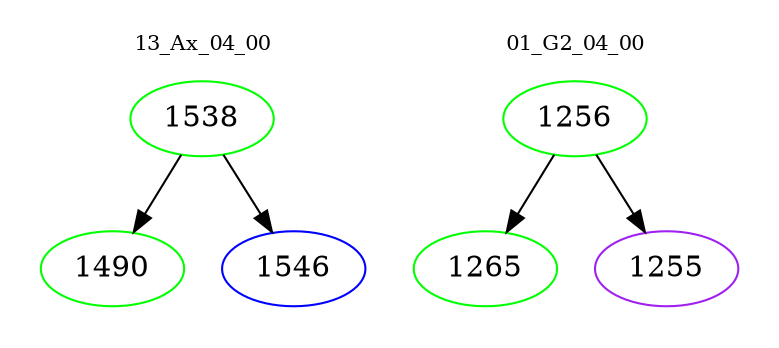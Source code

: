 digraph{
subgraph cluster_0 {
color = white
label = "13_Ax_04_00";
fontsize=10;
T0_1538 [label="1538", color="green"]
T0_1538 -> T0_1490 [color="black"]
T0_1490 [label="1490", color="green"]
T0_1538 -> T0_1546 [color="black"]
T0_1546 [label="1546", color="blue"]
}
subgraph cluster_1 {
color = white
label = "01_G2_04_00";
fontsize=10;
T1_1256 [label="1256", color="green"]
T1_1256 -> T1_1265 [color="black"]
T1_1265 [label="1265", color="green"]
T1_1256 -> T1_1255 [color="black"]
T1_1255 [label="1255", color="purple"]
}
}
